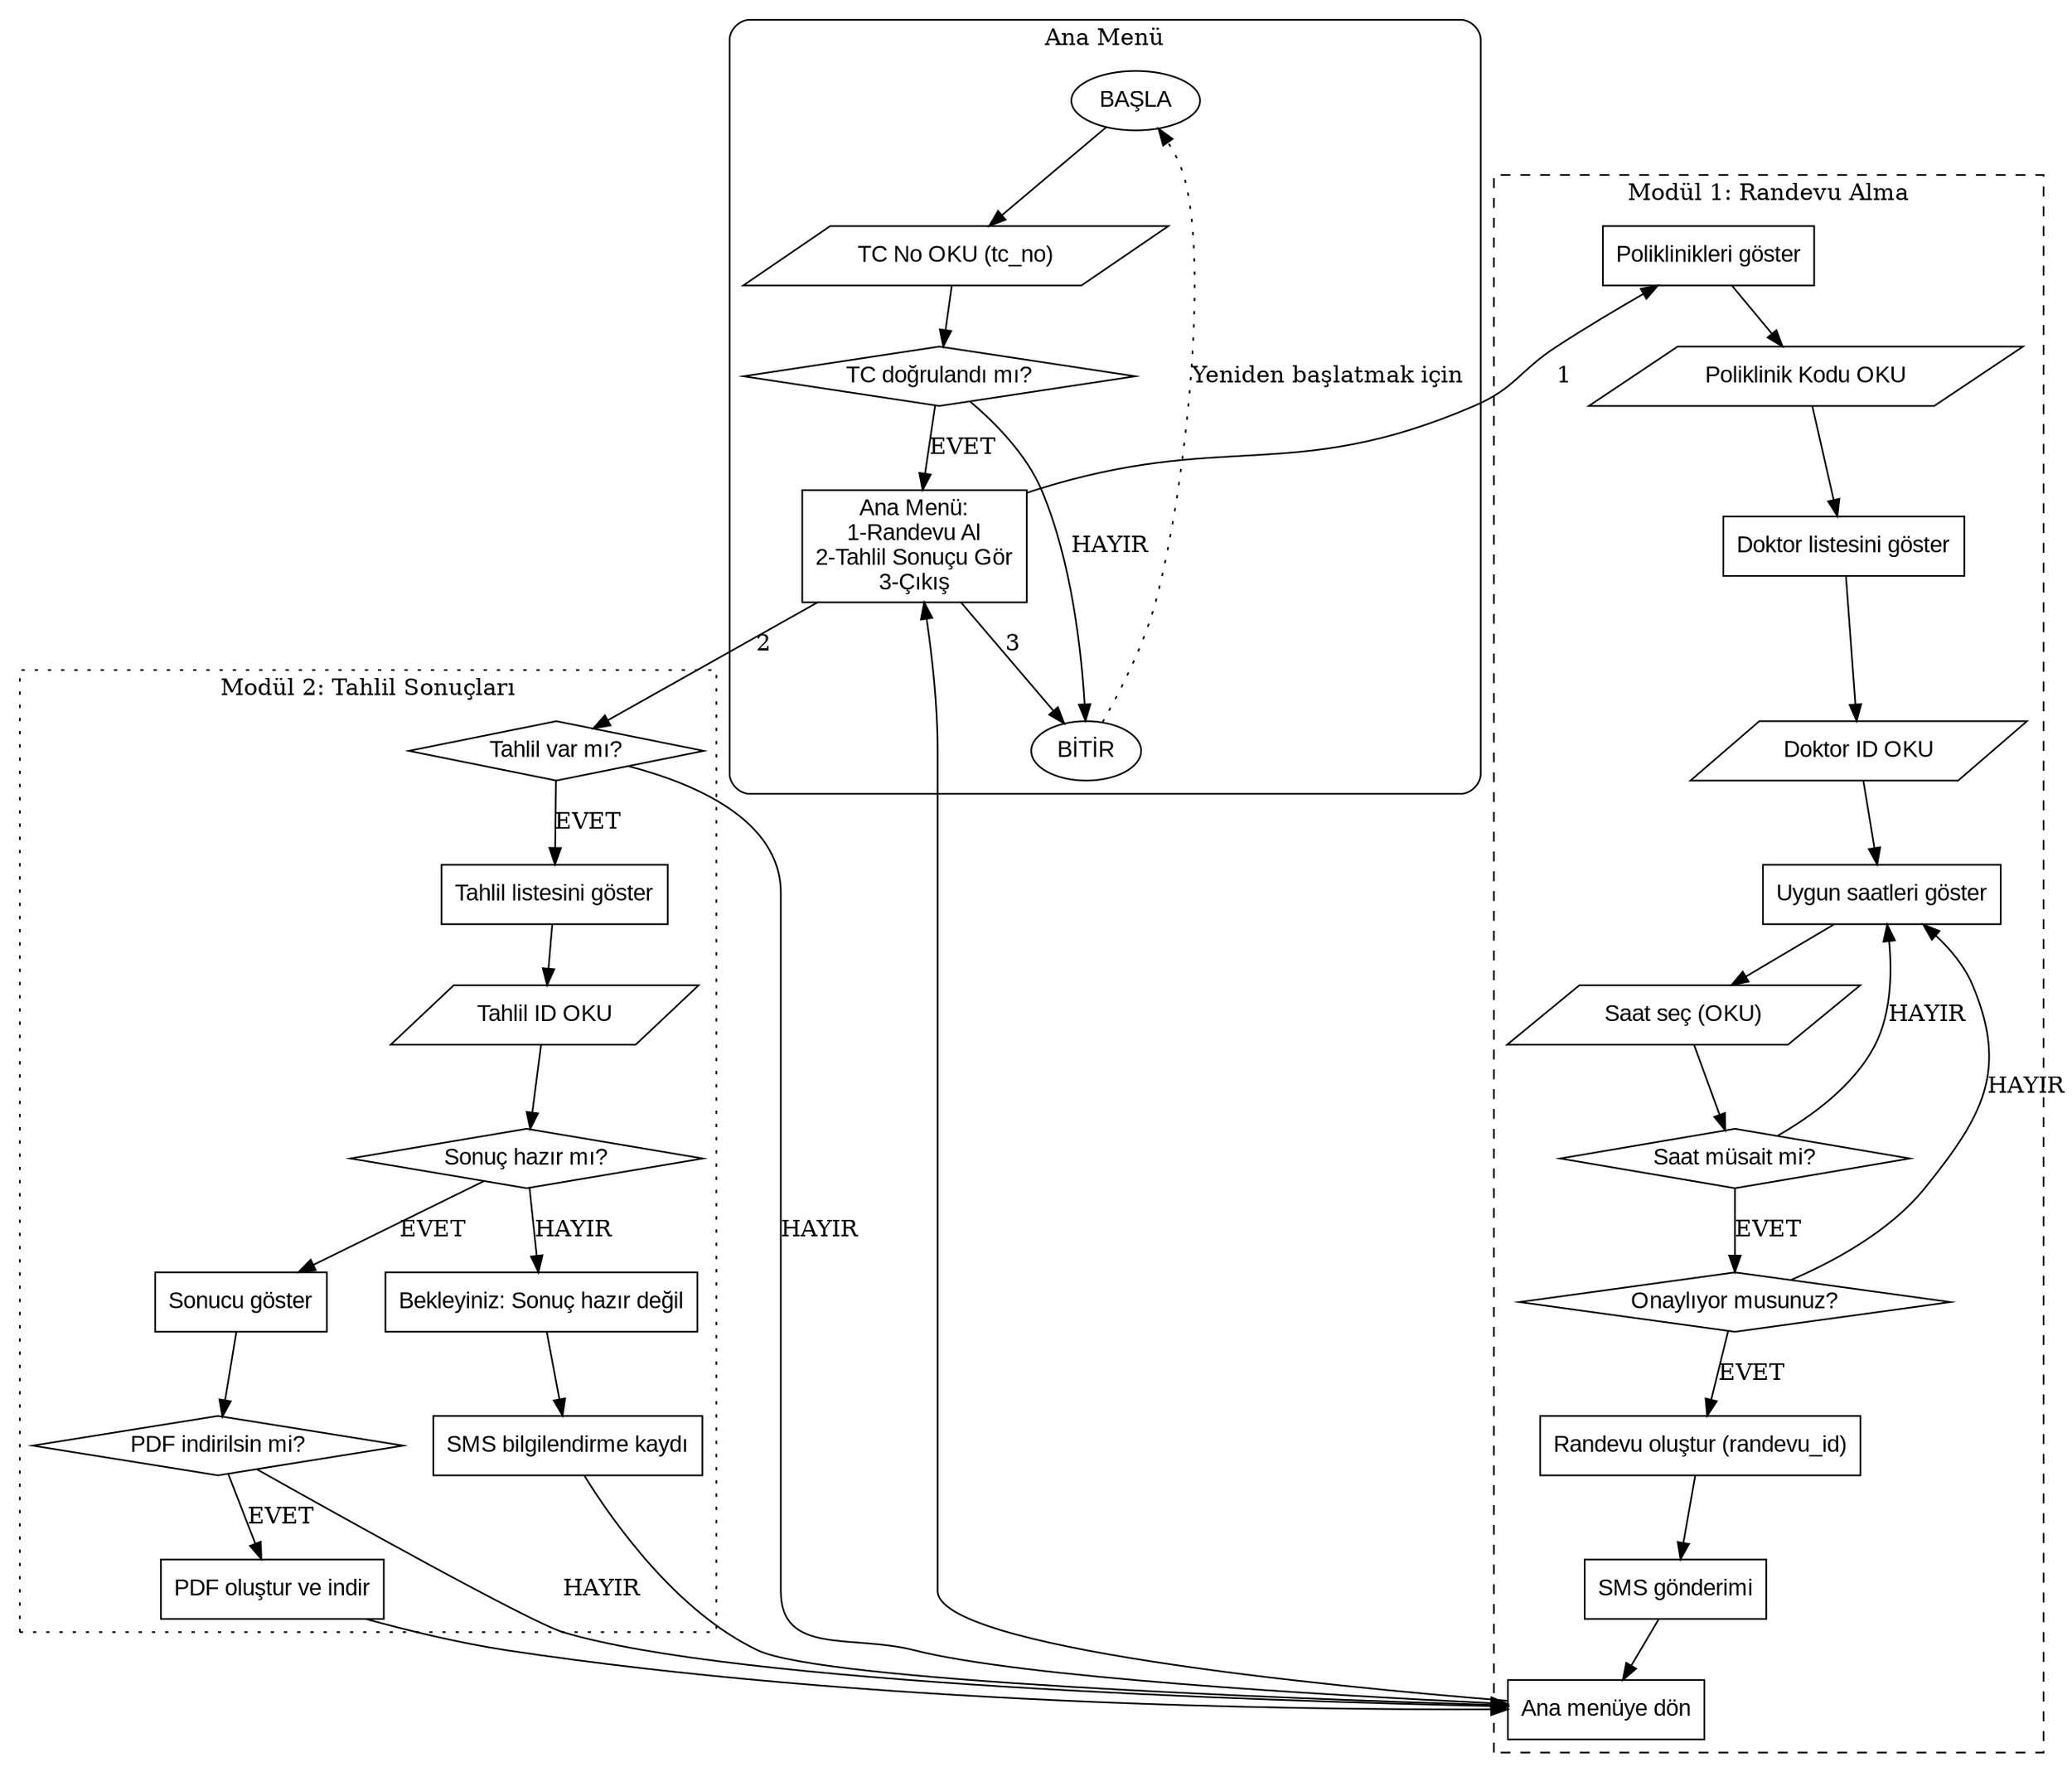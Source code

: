 
digraph HospitalSystem {
    rankdir=TB;
    node [fontname="Arial"];

    subgraph cluster_main {
        label="Ana Menü";
        style=rounded;
        start [shape=oval,label="BAŞLA"];
        login [shape=parallelogram,label="TC No OKU (tc_no)"];
        check_login [shape=diamond,label="TC doğrulandı mı?"];
        menu [shape=box,label="Ana Menü:\n1-Randevu Al\n2-Tahlil Sonuçu Gör\n3-Çıkış"];
        end [shape=oval,label="BİTİR"];
        start -> login -> check_login;
        check_login -> menu [label="EVET"];
        check_login -> end [label="HAYIR"];
    }

    /* Randevu Modülü */
    subgraph cluster_randevu {
        label="Modül 1: Randevu Alma";
        style=dashed;
        pol_list [shape=box,label="Poliklinikleri göster"];
        choose_pol [shape=parallelogram,label="Poliklinik Kodu OKU"];
        doc_list [shape=box,label="Doktor listesini göster"];
        choose_doc [shape=parallelogram,label="Doktor ID OKU"];
        show_times [shape=box,label="Uygun saatleri göster"];
        choose_time [shape=parallelogram,label="Saat seç (OKU)"];
        check_time [shape=diamond,label="Saat müsait mi?"];
        confirm [shape=diamond,label="Onaylıyor musunuz?"];
        create_appt [shape=box,label="Randevu oluştur (randevu_id)"];
        sms_send [shape=box,label="SMS gönderimi"];
        back_menu1 [shape=box,label="Ana menüye dön"];
    }

    /* Tahlil Modülü */
    subgraph cluster_tahlil {
        label="Modül 2: Tahlil Sonuçları";
        style=dotted;
        check_tahlil_exist [shape=diamond,label="Tahlil var mı?"];
        show_tests [shape=box,label="Tahlil listesini göster"];
        choose_test [shape=parallelogram,label="Tahlil ID OKU"];
        check_ready [shape=diamond,label="Sonuç hazır mı?"];
        show_result [shape=box,label="Sonucu göster"];
        pdf_option [shape=diamond,label="PDF indirilsin mi?"];
        make_pdf [shape=box,label="PDF oluştur ve indir"];
        wait_msg [shape=box,label="Bekleyiniz: Sonuç hazır değil"];
        sms_subscribe [shape=box,label="SMS bilgilendirme kaydı"];
    }

    /* Connections: Ana Menü -> Modüller */
    menu -> pol_list [label="1"];
    menu -> check_tahlil_exist [label="2"];
    menu -> end [label="3"];

    /* Randevu flow */
    pol_list -> choose_pol;
    choose_pol -> doc_list;
    doc_list -> choose_doc;
    choose_doc -> show_times;
    show_times -> choose_time;
    choose_time -> check_time;
    check_time -> confirm [label="EVET"];
    check_time -> show_times [label="HAYIR"];
    confirm -> create_appt [label="EVET"];
    confirm -> show_times [label="HAYIR"];
    create_appt -> sms_send;
    sms_send -> back_menu1;
    back_menu1 -> menu;

    /* Tahlil flow */
    check_tahlil_exist -> show_tests [label="EVET"];
    check_tahlil_exist -> back_menu1 [label="HAYIR"];
    show_tests -> choose_test;
    choose_test -> check_ready;
    check_ready -> show_result [label="EVET"];
    check_ready -> wait_msg [label="HAYIR"];
    show_result -> pdf_option;
    pdf_option -> make_pdf [label="EVET"];
    pdf_option -> back_menu1 [label="HAYIR"];
    make_pdf -> back_menu1;
    wait_msg -> sms_subscribe;
    sms_subscribe -> back_menu1;

    /* Return from menu to login/logout */
    end -> start [style=dotted, label="Yeniden başlatmak için"];
}

